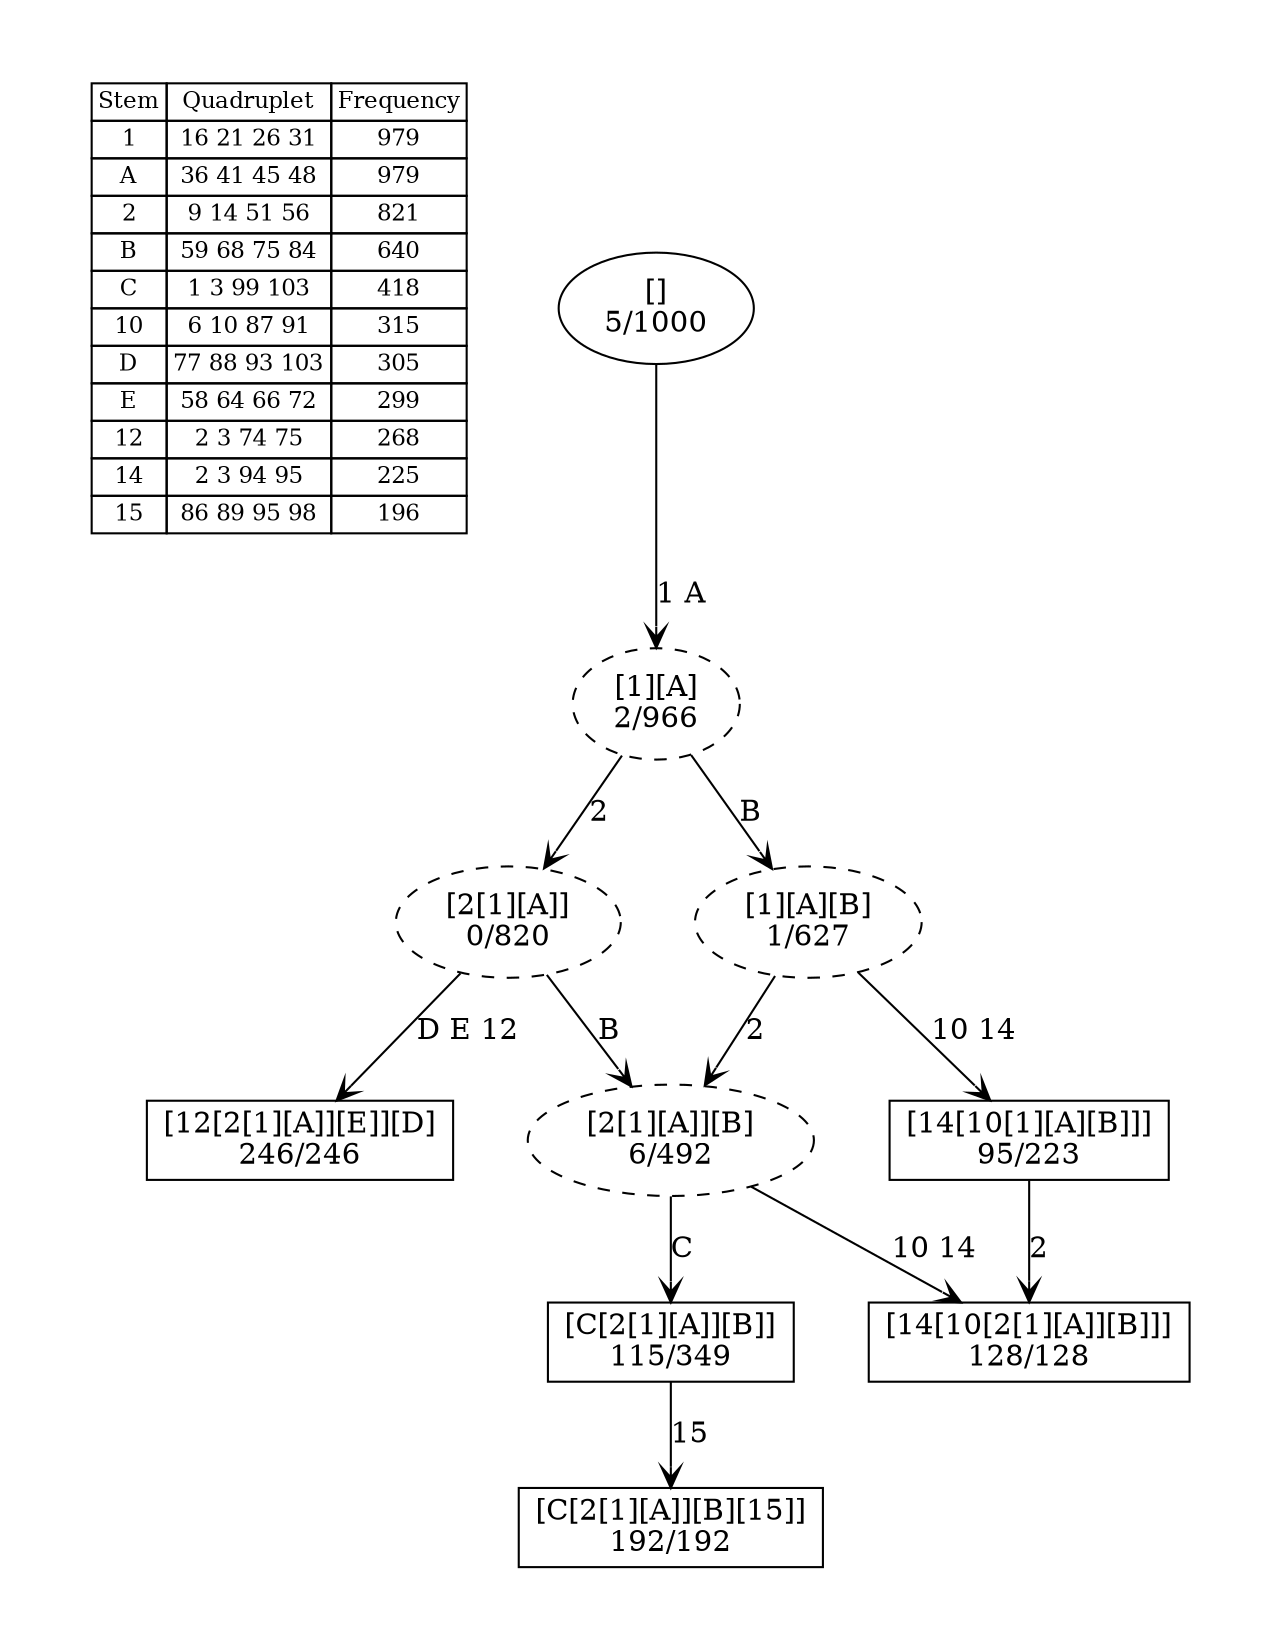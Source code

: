 digraph G {
	pad = 0.5;
	nodesep = 0.5;
"legend" [label = < <table border="0" cellborder="1" cellspacing="0"><tr><td>Stem</td><td>Quadruplet</td><td>Frequency</td></tr>
<tr><td>1</td><td>16 21 26 31</td><td>979</td></tr>
<tr><td>A</td><td>36 41 45 48</td><td>979</td></tr>
<tr><td>2</td><td>9 14 51 56</td><td>821</td></tr>
<tr><td>B</td><td>59 68 75 84</td><td>640</td></tr>
<tr><td>C</td><td>1 3 99 103</td><td>418</td></tr>
<tr><td>10</td><td>6 10 87 91</td><td>315</td></tr>
<tr><td>D</td><td>77 88 93 103</td><td>305</td></tr>
<tr><td>E</td><td>58 64 66 72</td><td>299</td></tr>
<tr><td>12</td><td>2 3 74 75</td><td>268</td></tr>
<tr><td>14</td><td>2 3 94 95</td><td>225</td></tr>
<tr><td>15</td><td>86 89 95 98</td><td>196</td></tr>
</table>>, shape = plaintext, fontsize=11];
"1 A 2 D E 12 " [shape = box];
"1 A 2 B C 15 " [shape = box];
"1 A 2 B 10 14 " [shape = box];
"1 A 2 B C " [shape = box];
"1 A B 10 14 " [shape = box];
"1 A 2 " [style = dashed];
"1 A " [style = dashed];
"1 A 2 B " [style = dashed];
"1 A B " [style = dashed];
"1 A 2 D E 12 " [label = "[12[2[1][A]][E]][D]\n246/246"];
"1 A 2 B C 15 " [label = "[C[2[1][A]][B][15]]\n192/192"];
"1 A 2 B 10 14 " [label = "[14[10[2[1][A]][B]]]\n128/128"];
"1 A 2 B C " [label = "[C[2[1][A]][B]]\n115/349"];
"1 A B 10 14 " [label = "[14[10[1][A][B]]]\n95/223"];
"1 A 2 " [label = "[2[1][A]]\n0/820"];
"1 A " [label = "[1][A]\n2/966"];
"1 A 2 B " [label = "[2[1][A]][B]\n6/492"];
"1 A B " [label = "[1][A][B]\n1/627"];
"" [label = "[]\n5/1000"];
"1 A 2 B C " -> "1 A 2 B C 15 " [label = "15 ", arrowhead = vee];
"1 A B 10 14 " -> "1 A 2 B 10 14 " [label = "2 ", arrowhead = vee];
"1 A 2 " -> "1 A 2 D E 12 " [label = "D E 12 ", arrowhead = vee];
"1 A 2 " -> "1 A 2 B " [label = "B ", arrowhead = vee];
"1 A " -> "1 A 2 " [label = "2 ", arrowhead = vee];
"1 A " -> "1 A B " [label = "B ", arrowhead = vee];
"1 A 2 B " -> "1 A 2 B 10 14 " [label = "10 14 ", arrowhead = vee];
"1 A 2 B " -> "1 A 2 B C " [label = "C ", arrowhead = vee];
"1 A B " -> "1 A B 10 14 " [label = "10 14 ", arrowhead = vee];
"1 A B " -> "1 A 2 B " [label = "2 ", arrowhead = vee];
"" -> "1 A " [label = "1 A ", arrowhead = vee];
}